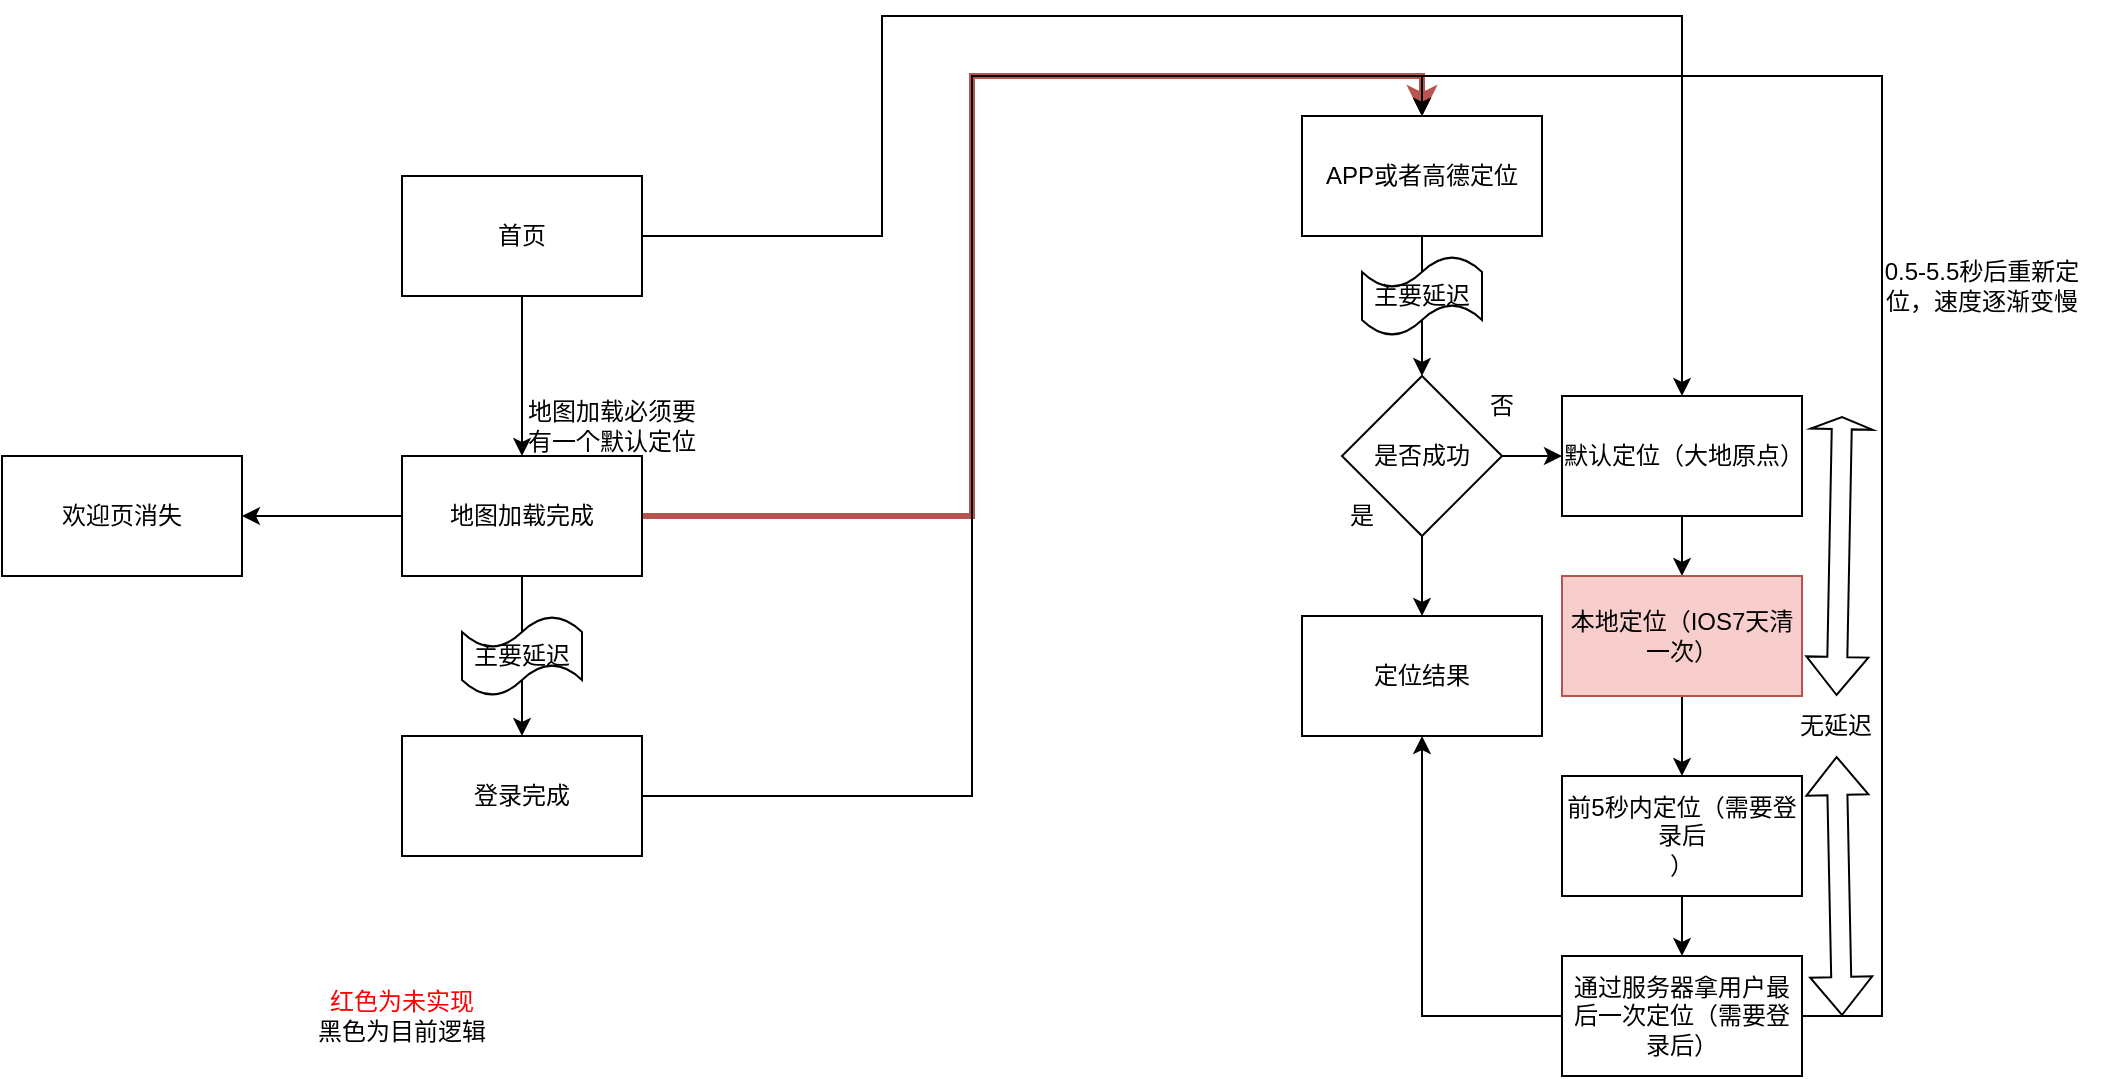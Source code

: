 <mxfile version="21.3.2" type="github">
  <diagram name="第 1 页" id="BFyXoQLsjH9Mqdzui4bG">
    <mxGraphModel dx="2261" dy="1929" grid="1" gridSize="10" guides="1" tooltips="1" connect="1" arrows="1" fold="1" page="1" pageScale="1" pageWidth="827" pageHeight="1169" math="0" shadow="0">
      <root>
        <mxCell id="0" />
        <mxCell id="1" parent="0" />
        <mxCell id="0-AppGwkbrgxOckt9AXH-3" value="" style="edgeStyle=orthogonalEdgeStyle;rounded=0;orthogonalLoop=1;jettySize=auto;html=1;" parent="1" source="0-AppGwkbrgxOckt9AXH-1" target="0-AppGwkbrgxOckt9AXH-2" edge="1">
          <mxGeometry relative="1" as="geometry" />
        </mxCell>
        <mxCell id="0-AppGwkbrgxOckt9AXH-1" value="首页" style="rounded=0;whiteSpace=wrap;html=1;" parent="1" vertex="1">
          <mxGeometry x="80" y="80" width="120" height="60" as="geometry" />
        </mxCell>
        <mxCell id="0-AppGwkbrgxOckt9AXH-6" style="edgeStyle=orthogonalEdgeStyle;rounded=0;orthogonalLoop=1;jettySize=auto;html=1;entryX=0.5;entryY=0;entryDx=0;entryDy=0;fillColor=#f8cecc;strokeColor=#b85450;strokeWidth=3;" parent="1" source="0-AppGwkbrgxOckt9AXH-2" target="0-AppGwkbrgxOckt9AXH-10" edge="1">
          <mxGeometry relative="1" as="geometry">
            <mxPoint x="780" y="415" as="targetPoint" />
            <Array as="points">
              <mxPoint x="365" y="250" />
              <mxPoint x="365" y="30" />
              <mxPoint x="590" y="30" />
            </Array>
          </mxGeometry>
        </mxCell>
        <mxCell id="0-AppGwkbrgxOckt9AXH-37" value="" style="edgeStyle=orthogonalEdgeStyle;rounded=0;orthogonalLoop=1;jettySize=auto;html=1;" parent="1" source="0-AppGwkbrgxOckt9AXH-2" target="0-AppGwkbrgxOckt9AXH-36" edge="1">
          <mxGeometry relative="1" as="geometry" />
        </mxCell>
        <mxCell id="m1mQcyO2GXHtvxNsqX0K-1" style="edgeStyle=orthogonalEdgeStyle;rounded=0;orthogonalLoop=1;jettySize=auto;html=1;entryX=0.5;entryY=0;entryDx=0;entryDy=0;exitX=1;exitY=0.5;exitDx=0;exitDy=0;" parent="1" source="0-AppGwkbrgxOckt9AXH-1" target="0-AppGwkbrgxOckt9AXH-15" edge="1">
          <mxGeometry relative="1" as="geometry">
            <Array as="points">
              <mxPoint x="320" y="110" />
              <mxPoint x="320" />
              <mxPoint x="720" />
            </Array>
          </mxGeometry>
        </mxCell>
        <mxCell id="0-AppGwkbrgxOckt9AXH-2" value="地图加载完成" style="rounded=0;whiteSpace=wrap;html=1;" parent="1" vertex="1">
          <mxGeometry x="80" y="220" width="120" height="60" as="geometry" />
        </mxCell>
        <mxCell id="0-AppGwkbrgxOckt9AXH-9" style="edgeStyle=orthogonalEdgeStyle;rounded=0;orthogonalLoop=1;jettySize=auto;html=1;exitX=1;exitY=0.5;exitDx=0;exitDy=0;entryX=0.5;entryY=0;entryDx=0;entryDy=0;" parent="1" source="0-AppGwkbrgxOckt9AXH-7" target="0-AppGwkbrgxOckt9AXH-10" edge="1">
          <mxGeometry relative="1" as="geometry">
            <mxPoint x="780" y="415" as="targetPoint" />
          </mxGeometry>
        </mxCell>
        <mxCell id="0-AppGwkbrgxOckt9AXH-7" value="登录完成" style="rounded=0;whiteSpace=wrap;html=1;" parent="1" vertex="1">
          <mxGeometry x="80" y="360" width="120" height="60" as="geometry" />
        </mxCell>
        <mxCell id="0-AppGwkbrgxOckt9AXH-12" value="" style="edgeStyle=orthogonalEdgeStyle;rounded=0;orthogonalLoop=1;jettySize=auto;html=1;" parent="1" source="0-AppGwkbrgxOckt9AXH-10" target="0-AppGwkbrgxOckt9AXH-11" edge="1">
          <mxGeometry relative="1" as="geometry" />
        </mxCell>
        <mxCell id="0-AppGwkbrgxOckt9AXH-10" value="APP或者高德定位" style="rounded=0;whiteSpace=wrap;html=1;" parent="1" vertex="1">
          <mxGeometry x="530" y="50" width="120" height="60" as="geometry" />
        </mxCell>
        <mxCell id="0-AppGwkbrgxOckt9AXH-13" style="edgeStyle=orthogonalEdgeStyle;rounded=0;orthogonalLoop=1;jettySize=auto;html=1;" parent="1" source="0-AppGwkbrgxOckt9AXH-11" target="0-AppGwkbrgxOckt9AXH-34" edge="1">
          <mxGeometry relative="1" as="geometry">
            <mxPoint x="590" y="290" as="targetPoint" />
          </mxGeometry>
        </mxCell>
        <mxCell id="0-AppGwkbrgxOckt9AXH-16" value="" style="edgeStyle=orthogonalEdgeStyle;rounded=0;orthogonalLoop=1;jettySize=auto;html=1;" parent="1" source="0-AppGwkbrgxOckt9AXH-11" target="0-AppGwkbrgxOckt9AXH-15" edge="1">
          <mxGeometry relative="1" as="geometry" />
        </mxCell>
        <mxCell id="0-AppGwkbrgxOckt9AXH-11" value="是否成功" style="rhombus;whiteSpace=wrap;html=1;rounded=0;" parent="1" vertex="1">
          <mxGeometry x="550" y="180" width="80" height="80" as="geometry" />
        </mxCell>
        <mxCell id="0-AppGwkbrgxOckt9AXH-14" value="是" style="text;html=1;strokeColor=none;fillColor=none;align=center;verticalAlign=middle;whiteSpace=wrap;rounded=0;" parent="1" vertex="1">
          <mxGeometry x="530" y="235" width="60" height="30" as="geometry" />
        </mxCell>
        <mxCell id="0-AppGwkbrgxOckt9AXH-31" value="" style="edgeStyle=orthogonalEdgeStyle;rounded=0;orthogonalLoop=1;jettySize=auto;html=1;" parent="1" source="0-AppGwkbrgxOckt9AXH-15" target="0-AppGwkbrgxOckt9AXH-30" edge="1">
          <mxGeometry relative="1" as="geometry" />
        </mxCell>
        <mxCell id="0-AppGwkbrgxOckt9AXH-15" value="默认定位（大地原点）" style="whiteSpace=wrap;html=1;rounded=0;" parent="1" vertex="1">
          <mxGeometry x="660" y="190" width="120" height="60" as="geometry" />
        </mxCell>
        <mxCell id="0-AppGwkbrgxOckt9AXH-23" value="否" style="text;html=1;strokeColor=none;fillColor=none;align=center;verticalAlign=middle;whiteSpace=wrap;rounded=0;" parent="1" vertex="1">
          <mxGeometry x="600" y="180" width="60" height="30" as="geometry" />
        </mxCell>
        <mxCell id="0-AppGwkbrgxOckt9AXH-35" style="edgeStyle=orthogonalEdgeStyle;rounded=0;orthogonalLoop=1;jettySize=auto;html=1;entryX=0.5;entryY=1;entryDx=0;entryDy=0;" parent="1" source="0-AppGwkbrgxOckt9AXH-24" target="0-AppGwkbrgxOckt9AXH-34" edge="1">
          <mxGeometry relative="1" as="geometry" />
        </mxCell>
        <mxCell id="0-AppGwkbrgxOckt9AXH-40" style="edgeStyle=orthogonalEdgeStyle;rounded=0;orthogonalLoop=1;jettySize=auto;html=1;entryX=0.5;entryY=0;entryDx=0;entryDy=0;" parent="1" source="0-AppGwkbrgxOckt9AXH-24" target="0-AppGwkbrgxOckt9AXH-10" edge="1">
          <mxGeometry relative="1" as="geometry">
            <Array as="points">
              <mxPoint x="820" y="500" />
              <mxPoint x="820" y="30" />
              <mxPoint x="590" y="30" />
            </Array>
          </mxGeometry>
        </mxCell>
        <mxCell id="0-AppGwkbrgxOckt9AXH-24" value="通过服务器拿用户最后一次定位（需要登录后）" style="whiteSpace=wrap;html=1;rounded=0;" parent="1" vertex="1">
          <mxGeometry x="660" y="470" width="120" height="60" as="geometry" />
        </mxCell>
        <mxCell id="0-AppGwkbrgxOckt9AXH-33" value="" style="edgeStyle=orthogonalEdgeStyle;rounded=0;orthogonalLoop=1;jettySize=auto;html=1;" parent="1" source="0-AppGwkbrgxOckt9AXH-26" target="0-AppGwkbrgxOckt9AXH-24" edge="1">
          <mxGeometry relative="1" as="geometry" />
        </mxCell>
        <mxCell id="0-AppGwkbrgxOckt9AXH-26" value="前5秒内定位（需要登录后&lt;br&gt;）" style="whiteSpace=wrap;html=1;rounded=0;" parent="1" vertex="1">
          <mxGeometry x="660" y="380" width="120" height="60" as="geometry" />
        </mxCell>
        <mxCell id="0-AppGwkbrgxOckt9AXH-32" value="" style="edgeStyle=orthogonalEdgeStyle;rounded=0;orthogonalLoop=1;jettySize=auto;html=1;" parent="1" source="0-AppGwkbrgxOckt9AXH-30" target="0-AppGwkbrgxOckt9AXH-26" edge="1">
          <mxGeometry relative="1" as="geometry" />
        </mxCell>
        <mxCell id="0-AppGwkbrgxOckt9AXH-30" value="本地定位（IOS7天清一次）" style="rounded=0;whiteSpace=wrap;html=1;fillColor=#f8cecc;strokeColor=#b85450;" parent="1" vertex="1">
          <mxGeometry x="660" y="280" width="120" height="60" as="geometry" />
        </mxCell>
        <mxCell id="0-AppGwkbrgxOckt9AXH-34" value="定位结果" style="rounded=0;whiteSpace=wrap;html=1;" parent="1" vertex="1">
          <mxGeometry x="530" y="300" width="120" height="60" as="geometry" />
        </mxCell>
        <mxCell id="0-AppGwkbrgxOckt9AXH-36" value="欢迎页消失" style="whiteSpace=wrap;html=1;rounded=0;" parent="1" vertex="1">
          <mxGeometry x="-120" y="220" width="120" height="60" as="geometry" />
        </mxCell>
        <mxCell id="0-AppGwkbrgxOckt9AXH-38" value="&lt;font color=&quot;#ff0000&quot;&gt;红色为未实现&lt;/font&gt;&lt;br&gt;黑色为目前逻辑" style="text;html=1;strokeColor=none;fillColor=none;align=center;verticalAlign=middle;whiteSpace=wrap;rounded=0;" parent="1" vertex="1">
          <mxGeometry x="-120" y="485" width="400" height="30" as="geometry" />
        </mxCell>
        <mxCell id="0-AppGwkbrgxOckt9AXH-41" value="0.5-5.5秒后重新定位，速度逐渐变慢" style="text;html=1;strokeColor=none;fillColor=none;align=center;verticalAlign=middle;whiteSpace=wrap;rounded=0;" parent="1" vertex="1">
          <mxGeometry x="810" y="120" width="120" height="30" as="geometry" />
        </mxCell>
        <mxCell id="0-AppGwkbrgxOckt9AXH-43" value="" style="edgeStyle=orthogonalEdgeStyle;rounded=0;orthogonalLoop=1;jettySize=auto;html=1;entryX=0.5;entryY=0;entryDx=0;entryDy=0;" parent="1" source="0-AppGwkbrgxOckt9AXH-2" target="0-AppGwkbrgxOckt9AXH-7" edge="1">
          <mxGeometry relative="1" as="geometry">
            <mxPoint x="140" y="280" as="sourcePoint" />
            <mxPoint x="140" y="360" as="targetPoint" />
            <Array as="points">
              <mxPoint x="140" y="330" />
              <mxPoint x="140" y="330" />
            </Array>
          </mxGeometry>
        </mxCell>
        <mxCell id="0-AppGwkbrgxOckt9AXH-42" value="主要延迟" style="shape=tape;whiteSpace=wrap;html=1;" parent="1" vertex="1">
          <mxGeometry x="110" y="300" width="60" height="40" as="geometry" />
        </mxCell>
        <mxCell id="0-AppGwkbrgxOckt9AXH-44" value="主要延迟" style="shape=tape;whiteSpace=wrap;html=1;" parent="1" vertex="1">
          <mxGeometry x="560" y="120" width="60" height="40" as="geometry" />
        </mxCell>
        <mxCell id="0-AppGwkbrgxOckt9AXH-46" value="" style="shape=flexArrow;endArrow=classic;startArrow=classic;html=1;rounded=0;width=10;endSize=1.7;" parent="1" source="0-AppGwkbrgxOckt9AXH-47" edge="1">
          <mxGeometry width="100" height="100" relative="1" as="geometry">
            <mxPoint x="800" y="500" as="sourcePoint" />
            <mxPoint x="800" y="200" as="targetPoint" />
          </mxGeometry>
        </mxCell>
        <mxCell id="0-AppGwkbrgxOckt9AXH-48" value="" style="shape=flexArrow;endArrow=classic;startArrow=classic;html=1;rounded=0;" parent="1" target="0-AppGwkbrgxOckt9AXH-47" edge="1">
          <mxGeometry width="100" height="100" relative="1" as="geometry">
            <mxPoint x="800" y="500" as="sourcePoint" />
            <mxPoint x="800" y="200" as="targetPoint" />
          </mxGeometry>
        </mxCell>
        <mxCell id="0-AppGwkbrgxOckt9AXH-47" value="无延迟" style="text;html=1;strokeColor=none;fillColor=none;align=center;verticalAlign=middle;whiteSpace=wrap;rounded=0;" parent="1" vertex="1">
          <mxGeometry x="767" y="340" width="60" height="30" as="geometry" />
        </mxCell>
        <mxCell id="-sw6LCseaI7ywuUw1R4s-1" value="地图加载必须要有一个默认定位" style="text;html=1;strokeColor=none;fillColor=none;align=center;verticalAlign=middle;whiteSpace=wrap;rounded=0;" vertex="1" parent="1">
          <mxGeometry x="140" y="190" width="90" height="30" as="geometry" />
        </mxCell>
      </root>
    </mxGraphModel>
  </diagram>
</mxfile>
